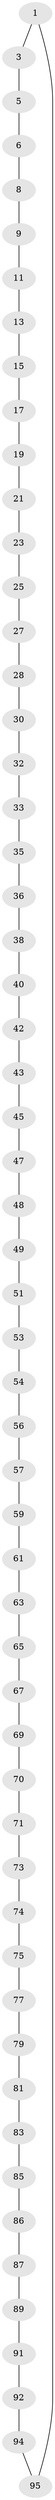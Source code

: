 // Generated by graph-tools (version 1.1) at 2025/24/03/03/25 07:24:19]
// undirected, 57 vertices, 57 edges
graph export_dot {
graph [start="1"]
  node [color=gray90,style=filled];
  1 [super="+2"];
  3 [super="+4"];
  5;
  6 [super="+7"];
  8;
  9 [super="+10"];
  11 [super="+12"];
  13 [super="+14"];
  15 [super="+16"];
  17 [super="+18"];
  19 [super="+20"];
  21 [super="+22"];
  23 [super="+24"];
  25 [super="+26"];
  27;
  28 [super="+29"];
  30 [super="+31"];
  32;
  33 [super="+34"];
  35;
  36 [super="+37"];
  38 [super="+39"];
  40 [super="+41"];
  42;
  43 [super="+44"];
  45 [super="+46"];
  47;
  48;
  49 [super="+50"];
  51 [super="+52"];
  53;
  54 [super="+55"];
  56;
  57 [super="+58"];
  59 [super="+60"];
  61 [super="+62"];
  63 [super="+64"];
  65 [super="+66"];
  67 [super="+68"];
  69;
  70;
  71 [super="+72"];
  73;
  74;
  75 [super="+76"];
  77 [super="+78"];
  79 [super="+80"];
  81 [super="+82"];
  83 [super="+84"];
  85;
  86;
  87 [super="+88"];
  89 [super="+90"];
  91;
  92 [super="+93"];
  94;
  95 [super="+96"];
  1 -- 3;
  1 -- 95;
  3 -- 5;
  5 -- 6;
  6 -- 8;
  8 -- 9;
  9 -- 11;
  11 -- 13;
  13 -- 15;
  15 -- 17;
  17 -- 19;
  19 -- 21;
  21 -- 23;
  23 -- 25;
  25 -- 27;
  27 -- 28;
  28 -- 30;
  30 -- 32;
  32 -- 33;
  33 -- 35;
  35 -- 36;
  36 -- 38;
  38 -- 40;
  40 -- 42;
  42 -- 43;
  43 -- 45;
  45 -- 47;
  47 -- 48;
  48 -- 49;
  49 -- 51;
  51 -- 53;
  53 -- 54;
  54 -- 56;
  56 -- 57;
  57 -- 59;
  59 -- 61;
  61 -- 63;
  63 -- 65;
  65 -- 67;
  67 -- 69;
  69 -- 70;
  70 -- 71;
  71 -- 73;
  73 -- 74;
  74 -- 75;
  75 -- 77;
  77 -- 79;
  79 -- 81;
  81 -- 83;
  83 -- 85;
  85 -- 86;
  86 -- 87;
  87 -- 89;
  89 -- 91;
  91 -- 92;
  92 -- 94;
  94 -- 95;
}
